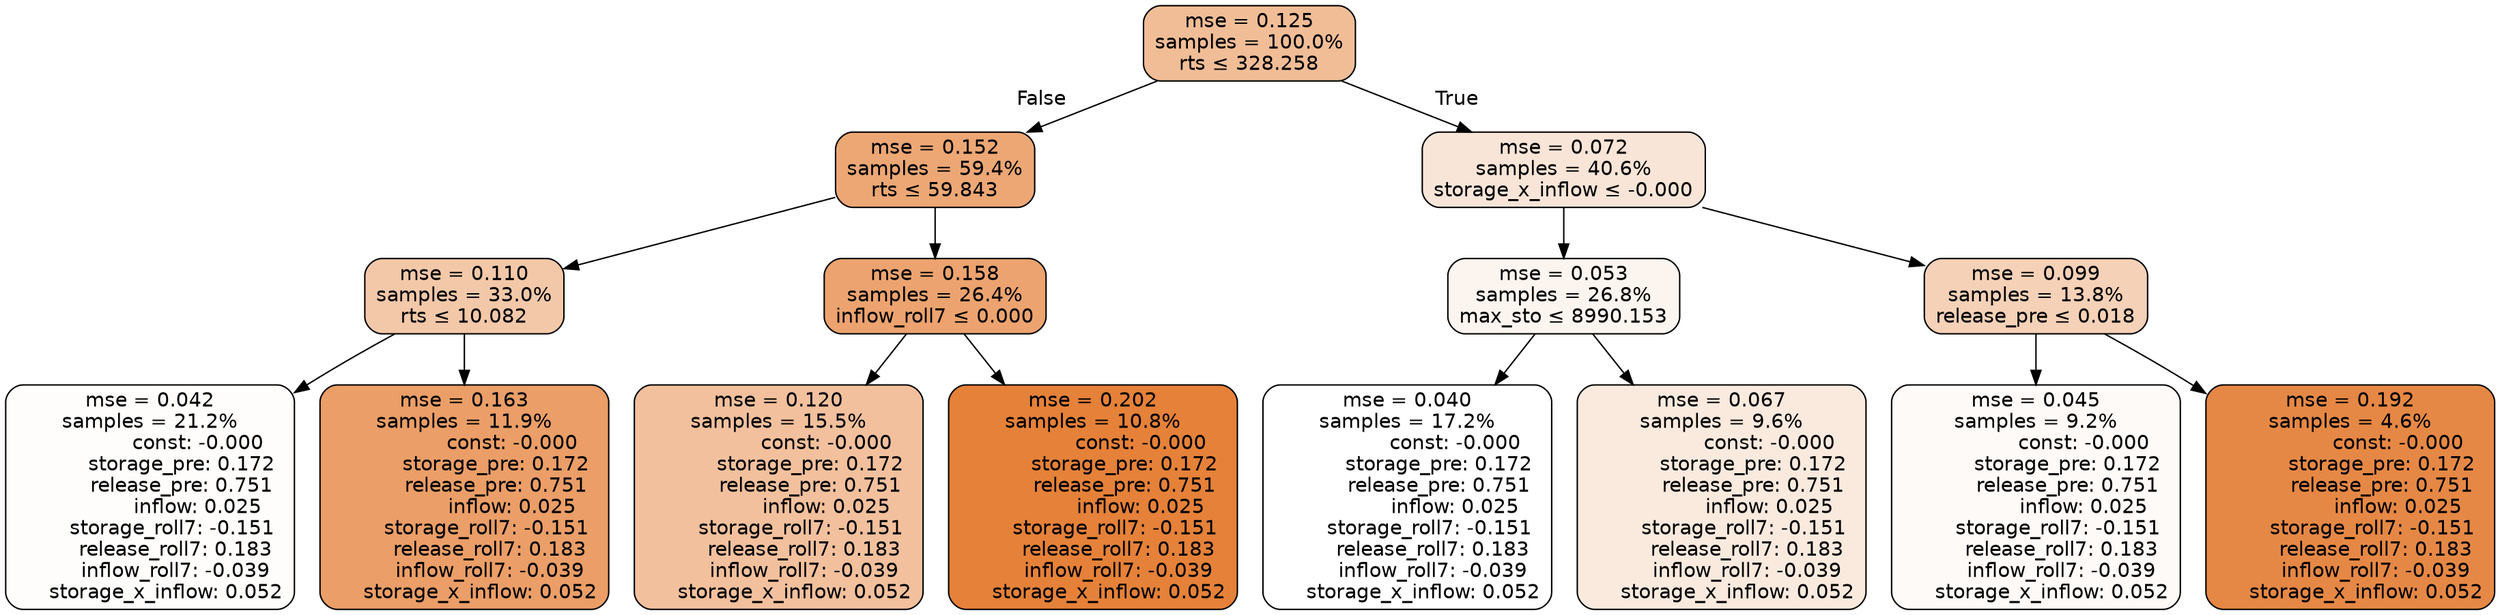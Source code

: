 digraph tree {
node [shape=rectangle, style="filled, rounded", color="black", fontname=helvetica] ;
edge [fontname=helvetica] ;
	"0" [label="mse = 0.125
samples = 100.0%
rts &le; 328.258", fillcolor="#f1bd97"]
	"1" [label="mse = 0.152
samples = 59.4%
rts &le; 59.843", fillcolor="#eca775"]
	"2" [label="mse = 0.110
samples = 33.0%
rts &le; 10.082", fillcolor="#f3c8a9"]
	"3" [label="mse = 0.042
samples = 21.2%
               const: -0.000
          storage_pre: 0.172
          release_pre: 0.751
               inflow: 0.025
       storage_roll7: -0.151
        release_roll7: 0.183
        inflow_roll7: -0.039
     storage_x_inflow: 0.052", fillcolor="#fefdfc"]
	"4" [label="mse = 0.163
samples = 11.9%
               const: -0.000
          storage_pre: 0.172
          release_pre: 0.751
               inflow: 0.025
       storage_roll7: -0.151
        release_roll7: 0.183
        inflow_roll7: -0.039
     storage_x_inflow: 0.052", fillcolor="#eb9e67"]
	"5" [label="mse = 0.158
samples = 26.4%
inflow_roll7 &le; 0.000", fillcolor="#eca36f"]
	"6" [label="mse = 0.120
samples = 15.5%
               const: -0.000
          storage_pre: 0.172
          release_pre: 0.751
               inflow: 0.025
       storage_roll7: -0.151
        release_roll7: 0.183
        inflow_roll7: -0.039
     storage_x_inflow: 0.052", fillcolor="#f2c09d"]
	"7" [label="mse = 0.202
samples = 10.8%
               const: -0.000
          storage_pre: 0.172
          release_pre: 0.751
               inflow: 0.025
       storage_roll7: -0.151
        release_roll7: 0.183
        inflow_roll7: -0.039
     storage_x_inflow: 0.052", fillcolor="#e58139"]
	"8" [label="mse = 0.072
samples = 40.6%
storage_x_inflow &le; -0.000", fillcolor="#f9e5d7"]
	"9" [label="mse = 0.053
samples = 26.8%
max_sto &le; 8990.153", fillcolor="#fcf4ef"]
	"10" [label="mse = 0.040
samples = 17.2%
               const: -0.000
          storage_pre: 0.172
          release_pre: 0.751
               inflow: 0.025
       storage_roll7: -0.151
        release_roll7: 0.183
        inflow_roll7: -0.039
     storage_x_inflow: 0.052", fillcolor="#ffffff"]
	"11" [label="mse = 0.067
samples = 9.6%
               const: -0.000
          storage_pre: 0.172
          release_pre: 0.751
               inflow: 0.025
       storage_roll7: -0.151
        release_roll7: 0.183
        inflow_roll7: -0.039
     storage_x_inflow: 0.052", fillcolor="#faeade"]
	"12" [label="mse = 0.099
samples = 13.8%
release_pre &le; 0.018", fillcolor="#f5d1b7"]
	"13" [label="mse = 0.045
samples = 9.2%
               const: -0.000
          storage_pre: 0.172
          release_pre: 0.751
               inflow: 0.025
       storage_roll7: -0.151
        release_roll7: 0.183
        inflow_roll7: -0.039
     storage_x_inflow: 0.052", fillcolor="#fefaf8"]
	"14" [label="mse = 0.192
samples = 4.6%
               const: -0.000
          storage_pre: 0.172
          release_pre: 0.751
               inflow: 0.025
       storage_roll7: -0.151
        release_roll7: 0.183
        inflow_roll7: -0.039
     storage_x_inflow: 0.052", fillcolor="#e68845"]

	"0" -> "1" [labeldistance=2.5, labelangle=45, headlabel="False"]
	"1" -> "2"
	"2" -> "3"
	"2" -> "4"
	"1" -> "5"
	"5" -> "6"
	"5" -> "7"
	"0" -> "8" [labeldistance=2.5, labelangle=-45, headlabel="True"]
	"8" -> "9"
	"9" -> "10"
	"9" -> "11"
	"8" -> "12"
	"12" -> "13"
	"12" -> "14"
}